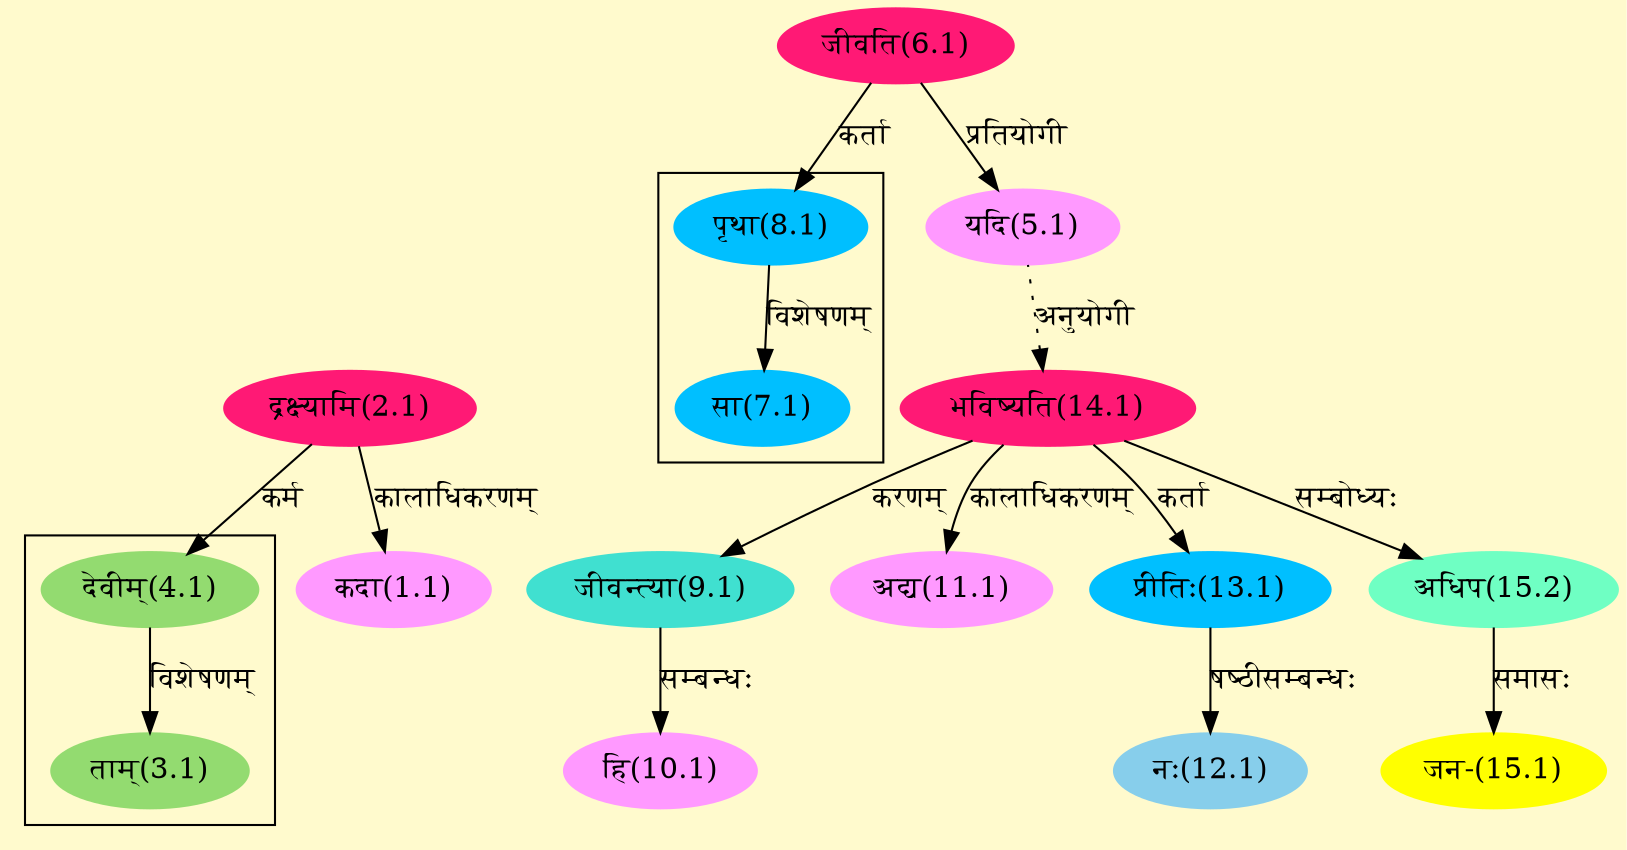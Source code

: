digraph G{
rankdir=BT;
 compound=true;
 bgcolor="lemonchiffon1";

subgraph cluster_1{
Node3_1 [style=filled, color="#93DB70" label = "ताम्(3.1)"]
Node4_1 [style=filled, color="#93DB70" label = "देवीम्(4.1)"]

}

subgraph cluster_2{
Node7_1 [style=filled, color="#00BFFF" label = "सा(7.1)"]
Node8_1 [style=filled, color="#00BFFF" label = "पृथा(8.1)"]

}
Node1_1 [style=filled, color="#FF99FF" label = "कदा(1.1)"]
Node2_1 [style=filled, color="#FF1975" label = "द्रक्ष्यामि(2.1)"]
Node [style=filled, color="" label = "()"]
Node4_1 [style=filled, color="#93DB70" label = "देवीम्(4.1)"]
Node5_1 [style=filled, color="#FF99FF" label = "यदि(5.1)"]
Node6_1 [style=filled, color="#FF1975" label = "जीवति(6.1)"]
Node8_1 [style=filled, color="#00BFFF" label = "पृथा(8.1)"]
Node9_1 [style=filled, color="#40E0D0" label = "जीवन्त्या(9.1)"]
Node14_1 [style=filled, color="#FF1975" label = "भविष्यति(14.1)"]
Node10_1 [style=filled, color="#FF99FF" label = "हि(10.1)"]
Node11_1 [style=filled, color="#FF99FF" label = "अद्य(11.1)"]
Node12_1 [style=filled, color="#87CEEB" label = "नः(12.1)"]
Node13_1 [style=filled, color="#00BFFF" label = "प्रीतिः(13.1)"]
Node15_1 [style=filled, color="#FFFF00" label = "जन-(15.1)"]
Node15_2 [style=filled, color="#6FFFC3" label = "अधिप(15.2)"]
/* Start of Relations section */

Node1_1 -> Node2_1 [  label="कालाधिकरणम्"  dir="back" ]
Node3_1 -> Node4_1 [  label="विशेषणम्"  dir="back" ]
Node4_1 -> Node2_1 [  label="कर्म"  dir="back" ]
Node5_1 -> Node6_1 [  label="प्रतियोगी"  dir="back" ]
Node7_1 -> Node8_1 [  label="विशेषणम्"  dir="back" ]
Node8_1 -> Node6_1 [  label="कर्ता"  dir="back" ]
Node9_1 -> Node14_1 [  label="करणम्"  dir="back" ]
Node10_1 -> Node9_1 [  label="सम्बन्धः"  dir="back" ]
Node11_1 -> Node14_1 [  label="कालाधिकरणम्"  dir="back" ]
Node12_1 -> Node13_1 [  label="षष्ठीसम्बन्धः"  dir="back" ]
Node13_1 -> Node14_1 [  label="कर्ता"  dir="back" ]
Node14_1 -> Node5_1 [ style=dotted label="अनुयोगी"  dir="back" ]
Node15_1 -> Node15_2 [  label="समासः"  dir="back" ]
Node15_2 -> Node14_1 [  label="सम्बोध्यः"  dir="back" ]
}
